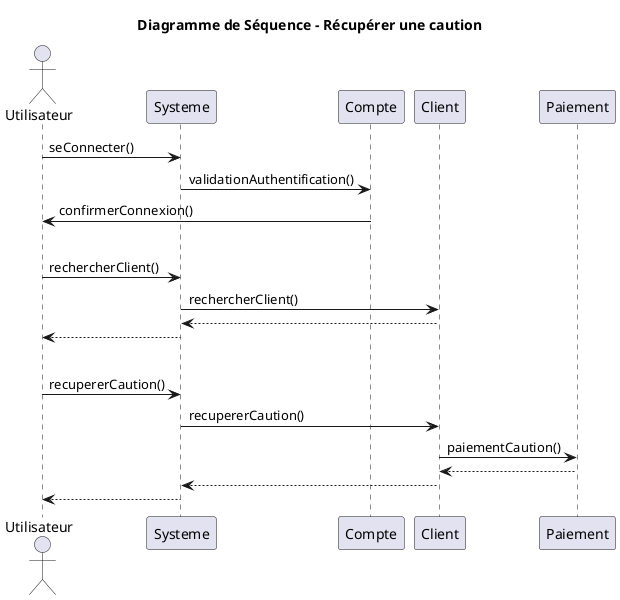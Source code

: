 @startuml
title Diagramme de Séquence - Récupérer une caution
actor Utilisateur
participant Systeme
participant Compte
participant Client
participant Paiement

'Connexion à un compte'
Utilisateur -> Systeme: seConnecter()
Systeme -> Compte: validationAuthentification()
Compte -> Utilisateur: confirmerConnexion()

'Séparation'
|||

'Utilisateur sélectionne un client'
Utilisateur -> Systeme: rechercherClient()
Systeme -> Client: rechercherClient()
return
Utilisateur <-- Systeme


'Séparation'
|||

'Utilisateur récupère la caution'
Utilisateur -> Systeme: recupererCaution()
Systeme -> Client: recupererCaution()
Client -> Paiement: paiementCaution()
return
Systeme <-- Client
Utilisateur <-- Systeme

@enduml